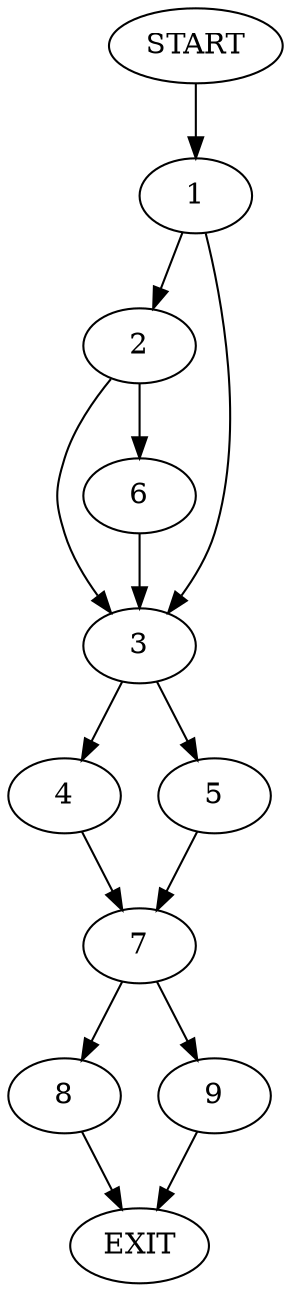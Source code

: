 digraph {
0 [label="START"]
10 [label="EXIT"]
0 -> 1
1 -> 2
1 -> 3
3 -> 4
3 -> 5
2 -> 6
2 -> 3
6 -> 3
4 -> 7
5 -> 7
7 -> 8
7 -> 9
8 -> 10
9 -> 10
}
